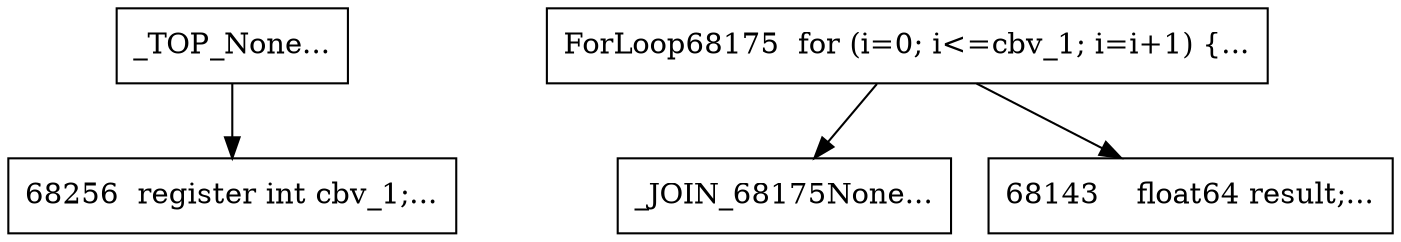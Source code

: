 digraph CFG {
	68256 [label="68256  register int cbv_1;...",shape=box];
	_JOIN_68175 [label="_JOIN_68175None...",shape=box];
	ForLoop68175 [label="ForLoop68175  for (i=0; i<=cbv_1; i=i+1) {...",shape=box];
	ForLoop68175 -> 68143;
	ForLoop68175 -> _JOIN_68175;
	68143 [label="68143    float64 result;...",shape=box];
	_TOP_ [label="_TOP_None...",shape=box];
	_TOP_ -> 68256;

}
